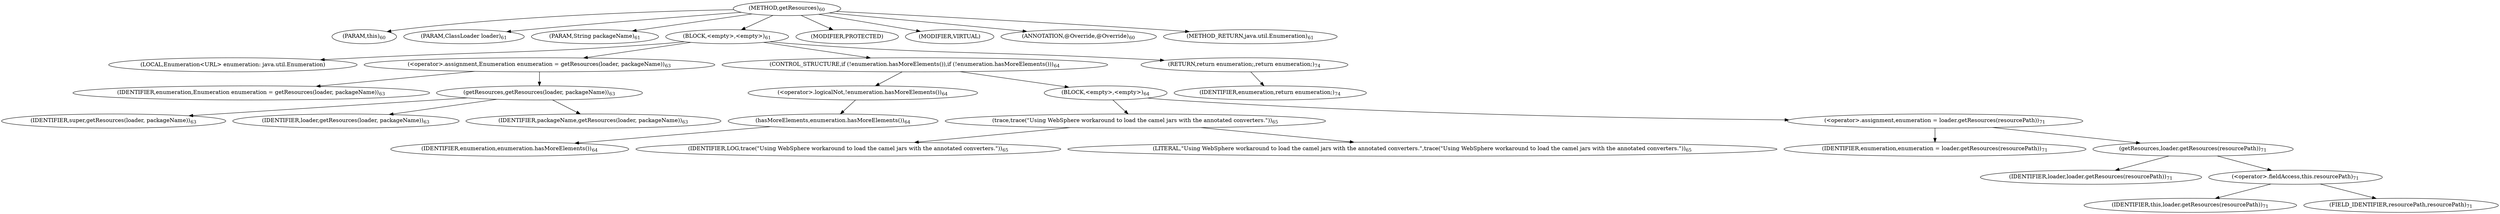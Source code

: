 digraph "getResources" {  
"32" [label = <(METHOD,getResources)<SUB>60</SUB>> ]
"33" [label = <(PARAM,this)<SUB>60</SUB>> ]
"34" [label = <(PARAM,ClassLoader loader)<SUB>61</SUB>> ]
"35" [label = <(PARAM,String packageName)<SUB>61</SUB>> ]
"36" [label = <(BLOCK,&lt;empty&gt;,&lt;empty&gt;)<SUB>61</SUB>> ]
"37" [label = <(LOCAL,Enumeration&lt;URL&gt; enumeration: java.util.Enumeration)> ]
"38" [label = <(&lt;operator&gt;.assignment,Enumeration enumeration = getResources(loader, packageName))<SUB>63</SUB>> ]
"39" [label = <(IDENTIFIER,enumeration,Enumeration enumeration = getResources(loader, packageName))<SUB>63</SUB>> ]
"40" [label = <(getResources,getResources(loader, packageName))<SUB>63</SUB>> ]
"41" [label = <(IDENTIFIER,super,getResources(loader, packageName))<SUB>63</SUB>> ]
"42" [label = <(IDENTIFIER,loader,getResources(loader, packageName))<SUB>63</SUB>> ]
"43" [label = <(IDENTIFIER,packageName,getResources(loader, packageName))<SUB>63</SUB>> ]
"44" [label = <(CONTROL_STRUCTURE,if (!enumeration.hasMoreElements()),if (!enumeration.hasMoreElements()))<SUB>64</SUB>> ]
"45" [label = <(&lt;operator&gt;.logicalNot,!enumeration.hasMoreElements())<SUB>64</SUB>> ]
"46" [label = <(hasMoreElements,enumeration.hasMoreElements())<SUB>64</SUB>> ]
"47" [label = <(IDENTIFIER,enumeration,enumeration.hasMoreElements())<SUB>64</SUB>> ]
"48" [label = <(BLOCK,&lt;empty&gt;,&lt;empty&gt;)<SUB>64</SUB>> ]
"49" [label = <(trace,trace(&quot;Using WebSphere workaround to load the camel jars with the annotated converters.&quot;))<SUB>65</SUB>> ]
"50" [label = <(IDENTIFIER,LOG,trace(&quot;Using WebSphere workaround to load the camel jars with the annotated converters.&quot;))<SUB>65</SUB>> ]
"51" [label = <(LITERAL,&quot;Using WebSphere workaround to load the camel jars with the annotated converters.&quot;,trace(&quot;Using WebSphere workaround to load the camel jars with the annotated converters.&quot;))<SUB>65</SUB>> ]
"52" [label = <(&lt;operator&gt;.assignment,enumeration = loader.getResources(resourcePath))<SUB>71</SUB>> ]
"53" [label = <(IDENTIFIER,enumeration,enumeration = loader.getResources(resourcePath))<SUB>71</SUB>> ]
"54" [label = <(getResources,loader.getResources(resourcePath))<SUB>71</SUB>> ]
"55" [label = <(IDENTIFIER,loader,loader.getResources(resourcePath))<SUB>71</SUB>> ]
"56" [label = <(&lt;operator&gt;.fieldAccess,this.resourcePath)<SUB>71</SUB>> ]
"57" [label = <(IDENTIFIER,this,loader.getResources(resourcePath))<SUB>71</SUB>> ]
"58" [label = <(FIELD_IDENTIFIER,resourcePath,resourcePath)<SUB>71</SUB>> ]
"59" [label = <(RETURN,return enumeration;,return enumeration;)<SUB>74</SUB>> ]
"60" [label = <(IDENTIFIER,enumeration,return enumeration;)<SUB>74</SUB>> ]
"61" [label = <(MODIFIER,PROTECTED)> ]
"62" [label = <(MODIFIER,VIRTUAL)> ]
"63" [label = <(ANNOTATION,@Override,@Override)<SUB>60</SUB>> ]
"64" [label = <(METHOD_RETURN,java.util.Enumeration)<SUB>61</SUB>> ]
  "32" -> "33" 
  "32" -> "34" 
  "32" -> "35" 
  "32" -> "36" 
  "32" -> "61" 
  "32" -> "62" 
  "32" -> "63" 
  "32" -> "64" 
  "36" -> "37" 
  "36" -> "38" 
  "36" -> "44" 
  "36" -> "59" 
  "38" -> "39" 
  "38" -> "40" 
  "40" -> "41" 
  "40" -> "42" 
  "40" -> "43" 
  "44" -> "45" 
  "44" -> "48" 
  "45" -> "46" 
  "46" -> "47" 
  "48" -> "49" 
  "48" -> "52" 
  "49" -> "50" 
  "49" -> "51" 
  "52" -> "53" 
  "52" -> "54" 
  "54" -> "55" 
  "54" -> "56" 
  "56" -> "57" 
  "56" -> "58" 
  "59" -> "60" 
}
